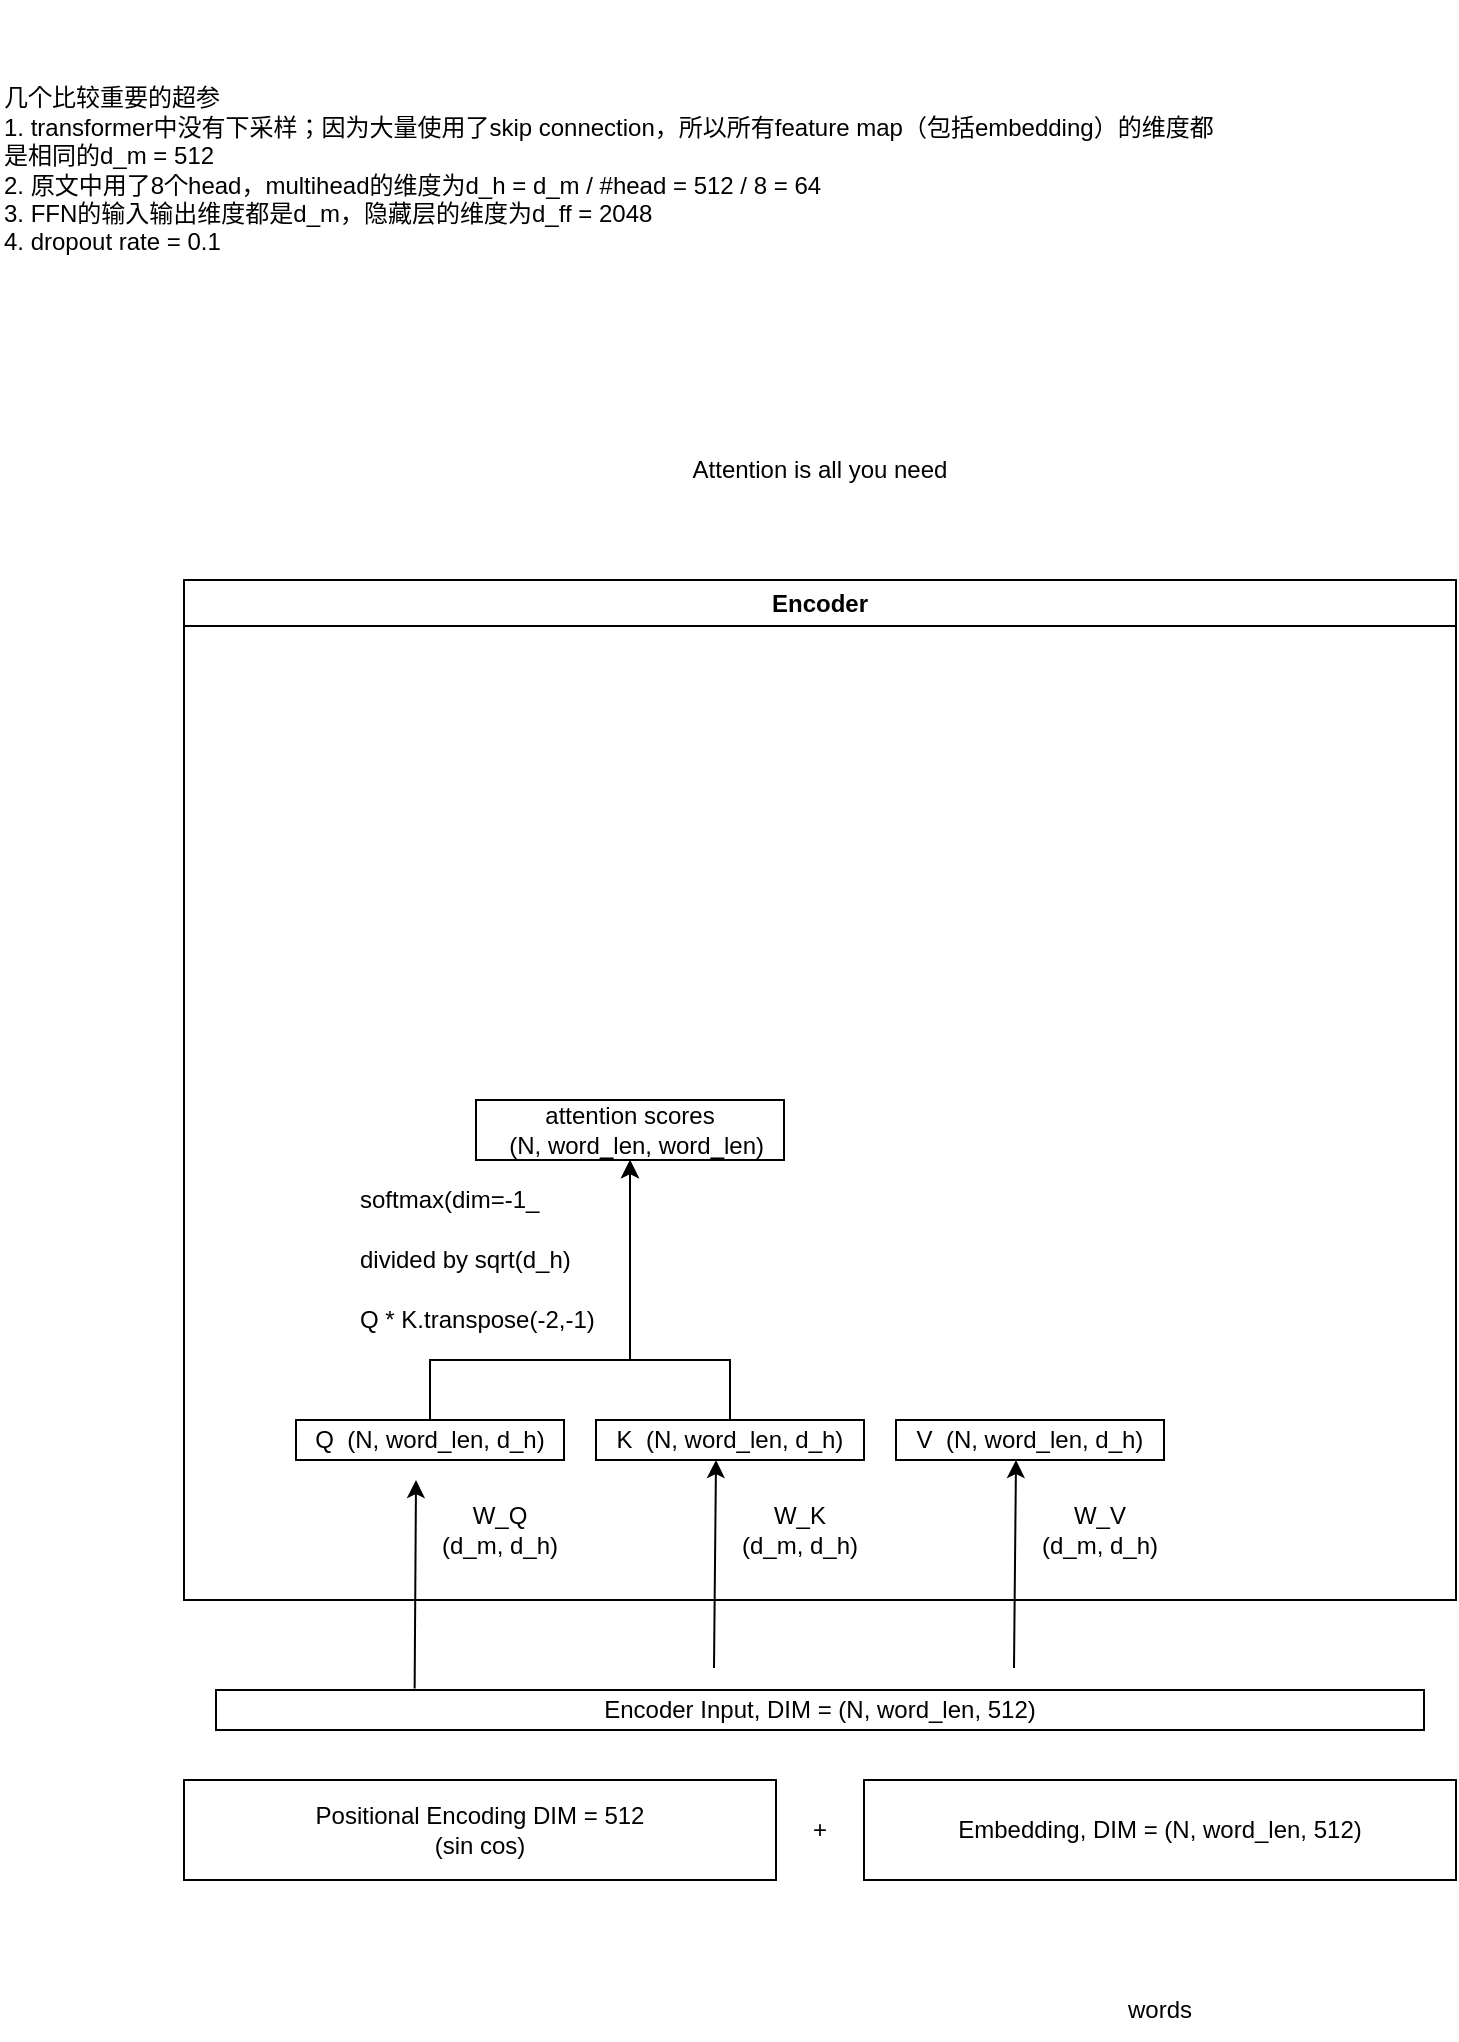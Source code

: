 <mxfile version="21.6.8" type="github">
  <diagram name="第 1 页" id="M_lp6r22NxMa7Wf6T6G-">
    <mxGraphModel dx="1050" dy="1747" grid="1" gridSize="10" guides="1" tooltips="1" connect="1" arrows="1" fold="1" page="1" pageScale="1" pageWidth="827" pageHeight="1169" math="0" shadow="0">
      <root>
        <mxCell id="0" />
        <mxCell id="1" parent="0" />
        <mxCell id="O8Lu3nziAZIYqiFHIEOJ-2" value="Encoder" style="swimlane;whiteSpace=wrap;html=1;" vertex="1" parent="1">
          <mxGeometry x="124" y="20" width="636" height="510" as="geometry" />
        </mxCell>
        <mxCell id="O8Lu3nziAZIYqiFHIEOJ-11" value="W_Q&lt;br&gt;(d_m, d_h)" style="text;html=1;strokeColor=none;fillColor=none;align=center;verticalAlign=middle;whiteSpace=wrap;rounded=0;" vertex="1" parent="O8Lu3nziAZIYqiFHIEOJ-2">
          <mxGeometry x="116" y="460" width="84" height="30" as="geometry" />
        </mxCell>
        <mxCell id="O8Lu3nziAZIYqiFHIEOJ-32" style="edgeStyle=orthogonalEdgeStyle;rounded=0;orthogonalLoop=1;jettySize=auto;html=1;entryX=0.5;entryY=1;entryDx=0;entryDy=0;" edge="1" parent="O8Lu3nziAZIYqiFHIEOJ-2" source="O8Lu3nziAZIYqiFHIEOJ-20" target="O8Lu3nziAZIYqiFHIEOJ-29">
          <mxGeometry relative="1" as="geometry">
            <Array as="points">
              <mxPoint x="123" y="390" />
              <mxPoint x="223" y="390" />
            </Array>
          </mxGeometry>
        </mxCell>
        <mxCell id="O8Lu3nziAZIYqiFHIEOJ-20" value="Q&amp;nbsp; (N, word_len, d_h)" style="rounded=0;whiteSpace=wrap;html=1;" vertex="1" parent="O8Lu3nziAZIYqiFHIEOJ-2">
          <mxGeometry x="56" y="420" width="134" height="20" as="geometry" />
        </mxCell>
        <mxCell id="O8Lu3nziAZIYqiFHIEOJ-22" value="W_K&lt;br&gt;(d_m, d_h)" style="text;html=1;strokeColor=none;fillColor=none;align=center;verticalAlign=middle;whiteSpace=wrap;rounded=0;" vertex="1" parent="O8Lu3nziAZIYqiFHIEOJ-2">
          <mxGeometry x="266" y="460" width="84" height="30" as="geometry" />
        </mxCell>
        <mxCell id="O8Lu3nziAZIYqiFHIEOJ-33" style="edgeStyle=orthogonalEdgeStyle;rounded=0;orthogonalLoop=1;jettySize=auto;html=1;entryX=0.5;entryY=1;entryDx=0;entryDy=0;" edge="1" parent="O8Lu3nziAZIYqiFHIEOJ-2" source="O8Lu3nziAZIYqiFHIEOJ-23" target="O8Lu3nziAZIYqiFHIEOJ-29">
          <mxGeometry relative="1" as="geometry">
            <Array as="points">
              <mxPoint x="273" y="390" />
              <mxPoint x="223" y="390" />
            </Array>
          </mxGeometry>
        </mxCell>
        <mxCell id="O8Lu3nziAZIYqiFHIEOJ-23" value="K&amp;nbsp; (N, word_len, d_h)" style="rounded=0;whiteSpace=wrap;html=1;" vertex="1" parent="O8Lu3nziAZIYqiFHIEOJ-2">
          <mxGeometry x="206" y="420" width="134" height="20" as="geometry" />
        </mxCell>
        <mxCell id="O8Lu3nziAZIYqiFHIEOJ-24" value="" style="endArrow=classic;html=1;rounded=0;exitX=0.181;exitY=-0.04;exitDx=0;exitDy=0;exitPerimeter=0;" edge="1" parent="O8Lu3nziAZIYqiFHIEOJ-2">
          <mxGeometry width="50" height="50" relative="1" as="geometry">
            <mxPoint x="265" y="544" as="sourcePoint" />
            <mxPoint x="266" y="440" as="targetPoint" />
          </mxGeometry>
        </mxCell>
        <mxCell id="O8Lu3nziAZIYqiFHIEOJ-25" value="W_V&lt;br&gt;(d_m, d_h)" style="text;html=1;strokeColor=none;fillColor=none;align=center;verticalAlign=middle;whiteSpace=wrap;rounded=0;" vertex="1" parent="O8Lu3nziAZIYqiFHIEOJ-2">
          <mxGeometry x="416" y="460" width="84" height="30" as="geometry" />
        </mxCell>
        <mxCell id="O8Lu3nziAZIYqiFHIEOJ-26" value="V&amp;nbsp; (N, word_len, d_h)" style="rounded=0;whiteSpace=wrap;html=1;" vertex="1" parent="O8Lu3nziAZIYqiFHIEOJ-2">
          <mxGeometry x="356" y="420" width="134" height="20" as="geometry" />
        </mxCell>
        <mxCell id="O8Lu3nziAZIYqiFHIEOJ-27" value="" style="endArrow=classic;html=1;rounded=0;exitX=0.181;exitY=-0.04;exitDx=0;exitDy=0;exitPerimeter=0;" edge="1" parent="O8Lu3nziAZIYqiFHIEOJ-2">
          <mxGeometry width="50" height="50" relative="1" as="geometry">
            <mxPoint x="415" y="544" as="sourcePoint" />
            <mxPoint x="416" y="440" as="targetPoint" />
          </mxGeometry>
        </mxCell>
        <mxCell id="O8Lu3nziAZIYqiFHIEOJ-28" value="Q * K.transpose(-2,-1)" style="text;html=1;strokeColor=none;fillColor=none;align=left;verticalAlign=middle;whiteSpace=wrap;rounded=0;" vertex="1" parent="O8Lu3nziAZIYqiFHIEOJ-2">
          <mxGeometry x="86" y="360" width="154" height="20" as="geometry" />
        </mxCell>
        <mxCell id="O8Lu3nziAZIYqiFHIEOJ-29" value="attention scores&lt;br&gt;&amp;nbsp; (N, word_len, word_len)" style="rounded=0;whiteSpace=wrap;html=1;" vertex="1" parent="O8Lu3nziAZIYqiFHIEOJ-2">
          <mxGeometry x="146" y="260" width="154" height="30" as="geometry" />
        </mxCell>
        <mxCell id="O8Lu3nziAZIYqiFHIEOJ-31" value="divided by sqrt(d_h)" style="text;html=1;strokeColor=none;fillColor=none;align=left;verticalAlign=middle;whiteSpace=wrap;rounded=0;" vertex="1" parent="O8Lu3nziAZIYqiFHIEOJ-2">
          <mxGeometry x="86" y="330" width="154" height="20" as="geometry" />
        </mxCell>
        <mxCell id="O8Lu3nziAZIYqiFHIEOJ-34" value="softmax(dim=-1_" style="text;html=1;strokeColor=none;fillColor=none;align=left;verticalAlign=middle;whiteSpace=wrap;rounded=0;" vertex="1" parent="O8Lu3nziAZIYqiFHIEOJ-2">
          <mxGeometry x="86" y="300" width="154" height="20" as="geometry" />
        </mxCell>
        <mxCell id="O8Lu3nziAZIYqiFHIEOJ-3" value="Positional Encoding DIM = 512&lt;br&gt;(sin cos)" style="rounded=0;whiteSpace=wrap;html=1;" vertex="1" parent="1">
          <mxGeometry x="124" y="620" width="296" height="50" as="geometry" />
        </mxCell>
        <mxCell id="O8Lu3nziAZIYqiFHIEOJ-5" value="Embedding, DIM = (N, word_len, 512)" style="rounded=0;whiteSpace=wrap;html=1;" vertex="1" parent="1">
          <mxGeometry x="464" y="620" width="296" height="50" as="geometry" />
        </mxCell>
        <mxCell id="O8Lu3nziAZIYqiFHIEOJ-7" value="words" style="text;html=1;strokeColor=none;fillColor=none;align=center;verticalAlign=middle;whiteSpace=wrap;rounded=0;" vertex="1" parent="1">
          <mxGeometry x="582" y="720" width="60" height="30" as="geometry" />
        </mxCell>
        <mxCell id="O8Lu3nziAZIYqiFHIEOJ-8" value="Attention is all you need" style="text;html=1;strokeColor=none;fillColor=none;align=center;verticalAlign=middle;whiteSpace=wrap;rounded=0;" vertex="1" parent="1">
          <mxGeometry x="319" y="-50" width="246" height="30" as="geometry" />
        </mxCell>
        <mxCell id="O8Lu3nziAZIYqiFHIEOJ-9" value="+" style="text;html=1;strokeColor=none;fillColor=none;align=center;verticalAlign=middle;whiteSpace=wrap;rounded=0;" vertex="1" parent="1">
          <mxGeometry x="412" y="630" width="60" height="30" as="geometry" />
        </mxCell>
        <mxCell id="O8Lu3nziAZIYqiFHIEOJ-12" value="Encoder Input, DIM = (N, word_len, 512)" style="rounded=0;whiteSpace=wrap;html=1;" vertex="1" parent="1">
          <mxGeometry x="140" y="575" width="604" height="20" as="geometry" />
        </mxCell>
        <mxCell id="O8Lu3nziAZIYqiFHIEOJ-18" value="" style="endArrow=classic;html=1;rounded=0;exitX=0.181;exitY=-0.04;exitDx=0;exitDy=0;exitPerimeter=0;" edge="1" parent="1">
          <mxGeometry width="50" height="50" relative="1" as="geometry">
            <mxPoint x="239.324" y="574.2" as="sourcePoint" />
            <mxPoint x="240" y="470" as="targetPoint" />
          </mxGeometry>
        </mxCell>
        <mxCell id="O8Lu3nziAZIYqiFHIEOJ-19" value="几个比较重要的超参&lt;br&gt;1. transformer中没有下采样；因为大量使用了skip connection，所以所有feature map（包括embedding）的维度都是相同的d_m = 512&lt;br&gt;2. 原文中用了8个head，multihead的维度为d_h = d_m / #head = 512 / 8 = 64&lt;br&gt;3. FFN的输入输出维度都是d_m，隐藏层的维度为d_ff = 2048&lt;br&gt;4. dropout rate = 0.1&lt;br&gt;" style="text;html=1;strokeColor=none;fillColor=none;align=left;verticalAlign=middle;whiteSpace=wrap;rounded=0;" vertex="1" parent="1">
          <mxGeometry x="32" y="-270" width="610" height="170" as="geometry" />
        </mxCell>
      </root>
    </mxGraphModel>
  </diagram>
</mxfile>
